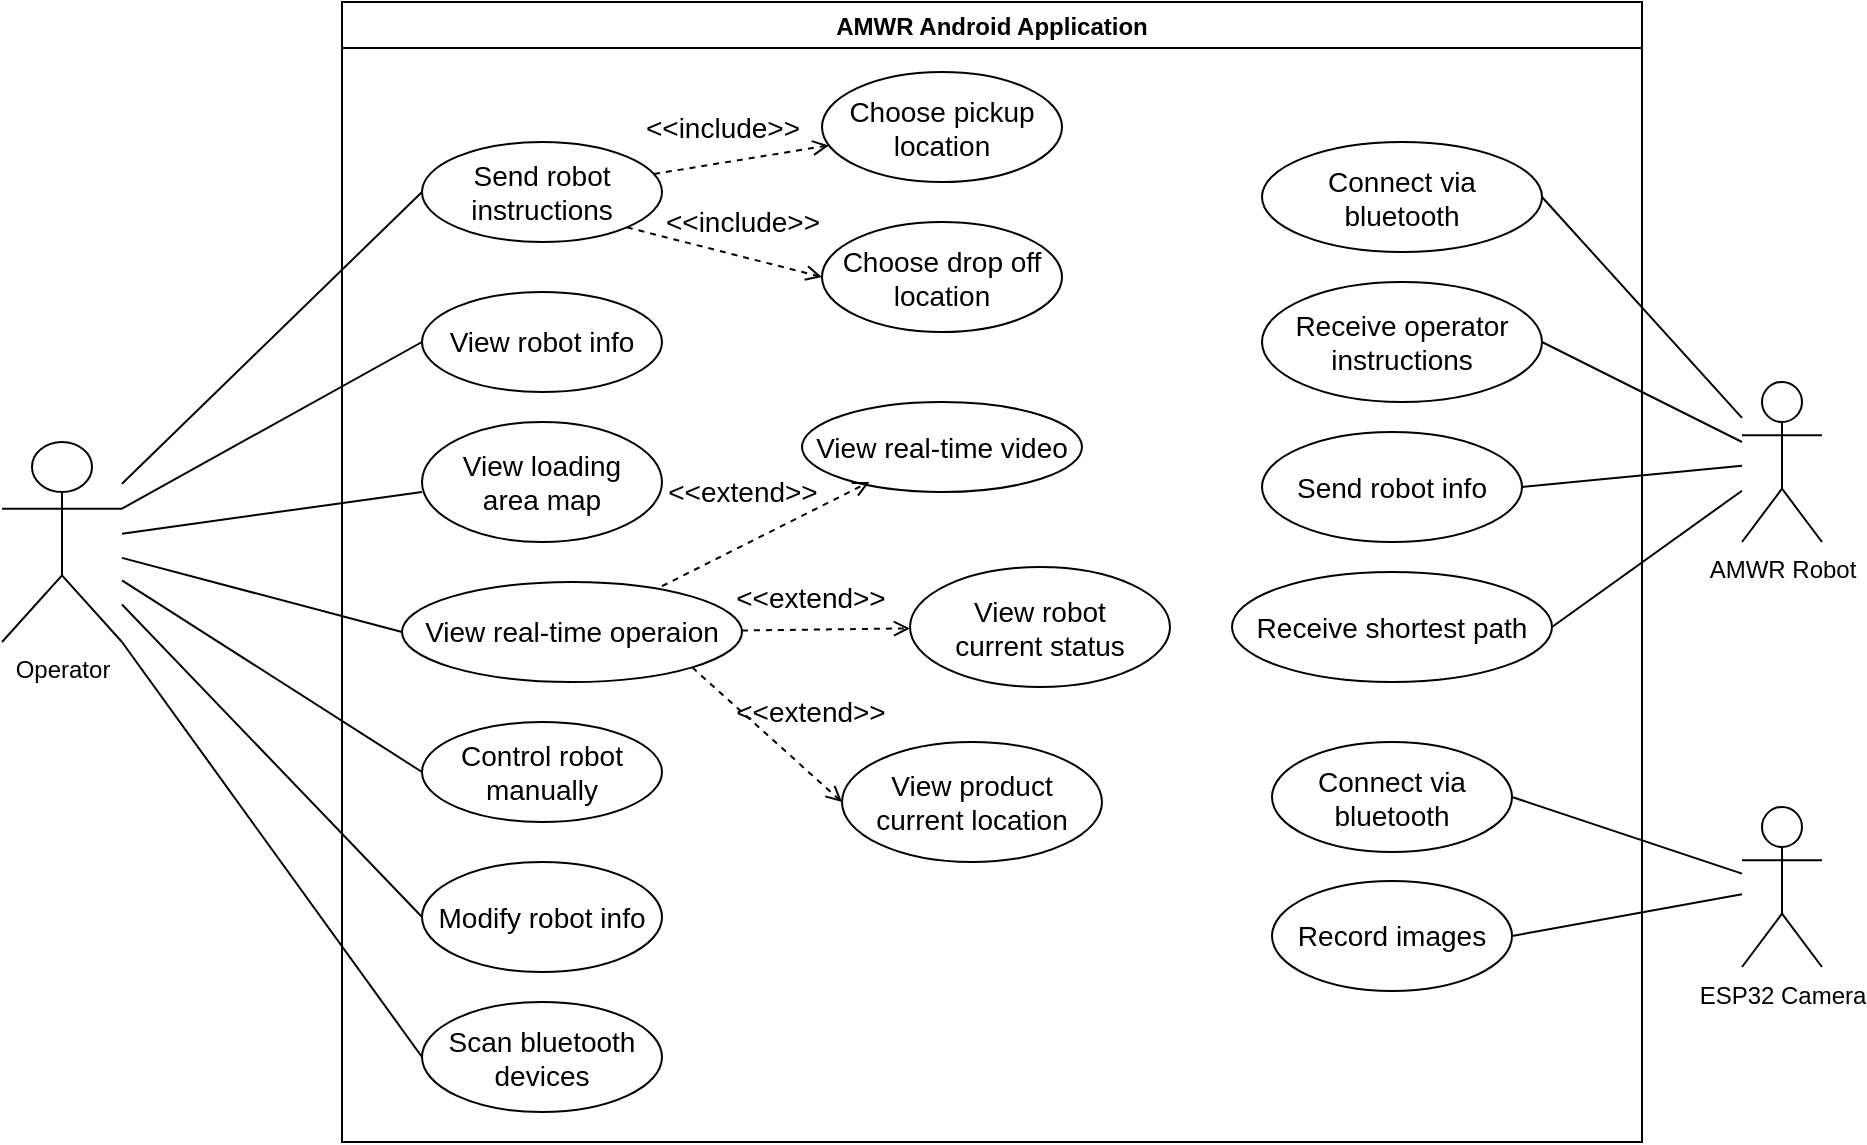 <mxfile version="20.5.0" type="device"><diagram id="EB815c8B12c1-MYvZsWk" name="Page-1"><mxGraphModel dx="1422" dy="780" grid="1" gridSize="10" guides="1" tooltips="1" connect="1" arrows="1" fold="1" page="1" pageScale="1" pageWidth="827" pageHeight="1169" math="0" shadow="0"><root><mxCell id="0"/><mxCell id="1" parent="0"/><mxCell id="RuF6fjCe2-9nWiMjmhgq-1" value="AMWR Android Application" style="swimlane;" parent="1" vertex="1"><mxGeometry x="230" y="40" width="650" height="570" as="geometry"/></mxCell><mxCell id="RuF6fjCe2-9nWiMjmhgq-3" value="&lt;div style=&quot;font-size: 14px;&quot;&gt;&lt;font style=&quot;font-size: 14px;&quot; face=&quot;Helvetica&quot;&gt;Send robot&lt;/font&gt;&lt;/div&gt;&lt;div style=&quot;font-size: 14px;&quot;&gt;&lt;font style=&quot;font-size: 14px;&quot; face=&quot;Helvetica&quot;&gt;instructions&lt;br&gt;&lt;/font&gt;&lt;/div&gt;" style="ellipse;whiteSpace=wrap;html=1;verticalAlign=middle;labelPosition=center;verticalLabelPosition=middle;align=center;" parent="RuF6fjCe2-9nWiMjmhgq-1" vertex="1"><mxGeometry x="40" y="70" width="120" height="50" as="geometry"/></mxCell><mxCell id="RuF6fjCe2-9nWiMjmhgq-6" value="&lt;font style=&quot;font-size: 14px;&quot; face=&quot;Helvetica&quot;&gt;View robot info&lt;/font&gt;" style="ellipse;whiteSpace=wrap;html=1;verticalAlign=middle;labelPosition=center;verticalLabelPosition=middle;align=center;" parent="RuF6fjCe2-9nWiMjmhgq-1" vertex="1"><mxGeometry x="40" y="145" width="120" height="50" as="geometry"/></mxCell><mxCell id="RuF6fjCe2-9nWiMjmhgq-7" value="&lt;div style=&quot;font-size: 14px;&quot;&gt;&lt;font style=&quot;font-size: 14px;&quot; face=&quot;Helvetica&quot;&gt;View loading&lt;/font&gt;&lt;/div&gt;&lt;div style=&quot;font-size: 14px;&quot;&gt;&lt;font style=&quot;font-size: 14px;&quot; face=&quot;Helvetica&quot;&gt;area map&lt;br&gt;&lt;/font&gt;&lt;/div&gt;" style="ellipse;whiteSpace=wrap;html=1;verticalAlign=middle;labelPosition=center;verticalLabelPosition=middle;align=center;" parent="RuF6fjCe2-9nWiMjmhgq-1" vertex="1"><mxGeometry x="40" y="210" width="120" height="60" as="geometry"/></mxCell><mxCell id="bZpyHxBjiddmDk5d_joQ-21" style="edgeStyle=none;rounded=0;orthogonalLoop=1;jettySize=auto;html=1;exitX=1;exitY=1;exitDx=0;exitDy=0;entryX=0;entryY=0.5;entryDx=0;entryDy=0;dashed=1;fontSize=14;endArrow=open;endFill=0;" parent="RuF6fjCe2-9nWiMjmhgq-1" source="RuF6fjCe2-9nWiMjmhgq-8" target="bZpyHxBjiddmDk5d_joQ-19" edge="1"><mxGeometry relative="1" as="geometry"/></mxCell><mxCell id="RuF6fjCe2-9nWiMjmhgq-8" value="&lt;font style=&quot;font-size: 14px;&quot;&gt;View real-time operaion&lt;br&gt;&lt;/font&gt;" style="ellipse;whiteSpace=wrap;html=1;verticalAlign=middle;labelPosition=center;verticalLabelPosition=middle;align=center;" parent="RuF6fjCe2-9nWiMjmhgq-1" vertex="1"><mxGeometry x="30" y="290" width="170" height="50" as="geometry"/></mxCell><mxCell id="RuF6fjCe2-9nWiMjmhgq-9" value="&lt;div style=&quot;font-size: 14px;&quot;&gt;&lt;font style=&quot;font-size: 14px;&quot; face=&quot;Helvetica&quot;&gt;Control robot&lt;/font&gt;&lt;/div&gt;&lt;div style=&quot;font-size: 14px;&quot;&gt;&lt;font style=&quot;font-size: 14px;&quot; face=&quot;Helvetica&quot;&gt;manually&lt;br&gt;&lt;/font&gt;&lt;/div&gt;" style="ellipse;whiteSpace=wrap;html=1;verticalAlign=middle;labelPosition=center;verticalLabelPosition=middle;align=center;" parent="RuF6fjCe2-9nWiMjmhgq-1" vertex="1"><mxGeometry x="40" y="360" width="120" height="50" as="geometry"/></mxCell><mxCell id="F_Pi1a8yz5Pf2EPTF8So-2" value="&lt;div style=&quot;font-size: 14px;&quot;&gt;&lt;font style=&quot;font-size: 14px;&quot; face=&quot;Helvetica&quot;&gt;Connect via&lt;/font&gt;&lt;/div&gt;&lt;div style=&quot;font-size: 14px;&quot;&gt;&lt;font style=&quot;font-size: 14px;&quot; face=&quot;Helvetica&quot;&gt;bluetooth&lt;br&gt;&lt;/font&gt;&lt;/div&gt;" style="ellipse;whiteSpace=wrap;html=1;" parent="RuF6fjCe2-9nWiMjmhgq-1" vertex="1"><mxGeometry x="460" y="70" width="140" height="55" as="geometry"/></mxCell><mxCell id="F_Pi1a8yz5Pf2EPTF8So-3" value="&lt;div style=&quot;font-size: 14px;&quot;&gt;&lt;font style=&quot;font-size: 14px;&quot; face=&quot;Helvetica&quot;&gt;Receive operator&lt;/font&gt;&lt;/div&gt;&lt;div style=&quot;font-size: 14px;&quot;&gt;&lt;font style=&quot;font-size: 14px;&quot; face=&quot;Helvetica&quot;&gt;instructions&lt;br&gt;&lt;/font&gt;&lt;/div&gt;" style="ellipse;whiteSpace=wrap;html=1;" parent="RuF6fjCe2-9nWiMjmhgq-1" vertex="1"><mxGeometry x="460" y="140" width="140" height="60" as="geometry"/></mxCell><mxCell id="F_Pi1a8yz5Pf2EPTF8So-4" value="&lt;div style=&quot;font-size: 14px;&quot;&gt;&lt;font style=&quot;font-size: 14px;&quot; face=&quot;Helvetica&quot;&gt;Send robot info&lt;br&gt;&lt;/font&gt;&lt;/div&gt;" style="ellipse;whiteSpace=wrap;html=1;" parent="RuF6fjCe2-9nWiMjmhgq-1" vertex="1"><mxGeometry x="460" y="215" width="130" height="55" as="geometry"/></mxCell><mxCell id="F_Pi1a8yz5Pf2EPTF8So-5" value="&lt;font style=&quot;font-size: 14px;&quot; face=&quot;Helvetica&quot;&gt;Receive shortest path&lt;br&gt;&lt;/font&gt;" style="ellipse;whiteSpace=wrap;html=1;" parent="RuF6fjCe2-9nWiMjmhgq-1" vertex="1"><mxGeometry x="445" y="285" width="160" height="55" as="geometry"/></mxCell><mxCell id="F_Pi1a8yz5Pf2EPTF8So-6" value="&lt;font style=&quot;font-size: 14px;&quot;&gt;Modify robot info&lt;br&gt;&lt;/font&gt;" style="ellipse;whiteSpace=wrap;html=1;" parent="RuF6fjCe2-9nWiMjmhgq-1" vertex="1"><mxGeometry x="40" y="430" width="120" height="55" as="geometry"/></mxCell><mxCell id="F_Pi1a8yz5Pf2EPTF8So-13" value="&lt;div style=&quot;font-size: 14px;&quot;&gt;&lt;font style=&quot;font-size: 14px;&quot;&gt;Connect via&lt;/font&gt;&lt;/div&gt;&lt;div style=&quot;font-size: 14px;&quot;&gt;&lt;font style=&quot;font-size: 14px;&quot;&gt;bluetooth&lt;br&gt;&lt;/font&gt;&lt;/div&gt;" style="ellipse;whiteSpace=wrap;html=1;" parent="RuF6fjCe2-9nWiMjmhgq-1" vertex="1"><mxGeometry x="465" y="370" width="120" height="55" as="geometry"/></mxCell><mxCell id="F_Pi1a8yz5Pf2EPTF8So-14" value="&lt;font style=&quot;font-size: 14px;&quot;&gt;Record images&lt;br&gt;&lt;/font&gt;" style="ellipse;whiteSpace=wrap;html=1;" parent="RuF6fjCe2-9nWiMjmhgq-1" vertex="1"><mxGeometry x="465" y="439.5" width="120" height="55" as="geometry"/></mxCell><mxCell id="bZpyHxBjiddmDk5d_joQ-11" value="&lt;div&gt;&lt;font style=&quot;font-size: 14px;&quot;&gt;View real-time video&lt;/font&gt;&lt;/div&gt;" style="ellipse;whiteSpace=wrap;html=1;" parent="RuF6fjCe2-9nWiMjmhgq-1" vertex="1"><mxGeometry x="230" y="200" width="140" height="45" as="geometry"/></mxCell><mxCell id="bZpyHxBjiddmDk5d_joQ-12" value="" style="edgeStyle=none;rounded=0;orthogonalLoop=1;jettySize=auto;html=1;dashed=1;fontSize=14;endArrow=open;endFill=0;" parent="RuF6fjCe2-9nWiMjmhgq-1" edge="1"><mxGeometry relative="1" as="geometry"><mxPoint x="159.995" y="292.09" as="sourcePoint"/><mxPoint x="263.682" y="239.996" as="targetPoint"/></mxGeometry></mxCell><mxCell id="bZpyHxBjiddmDk5d_joQ-14" value="&lt;div&gt;&lt;font style=&quot;font-size: 14px;&quot;&gt;View robot &lt;br&gt;&lt;/font&gt;&lt;/div&gt;&lt;div&gt;&lt;font style=&quot;font-size: 14px;&quot;&gt;current status&lt;/font&gt;&lt;/div&gt;" style="ellipse;whiteSpace=wrap;html=1;" parent="RuF6fjCe2-9nWiMjmhgq-1" vertex="1"><mxGeometry x="284" y="282.5" width="130" height="60" as="geometry"/></mxCell><mxCell id="bZpyHxBjiddmDk5d_joQ-15" value="" style="edgeStyle=none;rounded=0;orthogonalLoop=1;jettySize=auto;html=1;dashed=1;fontSize=14;endArrow=open;endFill=0;" parent="RuF6fjCe2-9nWiMjmhgq-1" source="RuF6fjCe2-9nWiMjmhgq-8" target="bZpyHxBjiddmDk5d_joQ-14" edge="1"><mxGeometry relative="1" as="geometry"/></mxCell><mxCell id="bZpyHxBjiddmDk5d_joQ-17" value="&amp;lt;&amp;lt;extend&amp;gt;&amp;gt;" style="text;html=1;align=center;verticalAlign=middle;resizable=0;points=[];autosize=1;strokeColor=none;fillColor=none;fontSize=14;" parent="RuF6fjCe2-9nWiMjmhgq-1" vertex="1"><mxGeometry x="184" y="282.5" width="100" height="30" as="geometry"/></mxCell><mxCell id="bZpyHxBjiddmDk5d_joQ-16" value="&amp;lt;&amp;lt;extend&amp;gt;&amp;gt;" style="text;html=1;align=center;verticalAlign=middle;resizable=0;points=[];autosize=1;strokeColor=none;fillColor=none;fontSize=14;rotation=0;" parent="RuF6fjCe2-9nWiMjmhgq-1" vertex="1"><mxGeometry x="150" y="230" width="100" height="30" as="geometry"/></mxCell><mxCell id="bZpyHxBjiddmDk5d_joQ-19" value="&lt;div style=&quot;font-size: 14px;&quot;&gt;&lt;font style=&quot;font-size: 14px;&quot;&gt;View product&lt;/font&gt;&lt;/div&gt;&lt;div style=&quot;font-size: 14px;&quot;&gt;&lt;font style=&quot;font-size: 14px;&quot;&gt;current location&lt;br&gt;&lt;/font&gt;&lt;/div&gt;" style="ellipse;whiteSpace=wrap;html=1;" parent="RuF6fjCe2-9nWiMjmhgq-1" vertex="1"><mxGeometry x="250" y="370" width="130" height="60" as="geometry"/></mxCell><mxCell id="bZpyHxBjiddmDk5d_joQ-20" style="edgeStyle=none;rounded=0;orthogonalLoop=1;jettySize=auto;html=1;entryX=0.5;entryY=0;entryDx=0;entryDy=0;dashed=1;fontSize=14;" parent="RuF6fjCe2-9nWiMjmhgq-1" source="bZpyHxBjiddmDk5d_joQ-14" target="bZpyHxBjiddmDk5d_joQ-14" edge="1"><mxGeometry relative="1" as="geometry"/></mxCell><mxCell id="bZpyHxBjiddmDk5d_joQ-22" value="&amp;lt;&amp;lt;extend&amp;gt;&amp;gt;" style="text;html=1;align=center;verticalAlign=middle;resizable=0;points=[];autosize=1;strokeColor=none;fillColor=none;fontSize=14;rotation=0;" parent="RuF6fjCe2-9nWiMjmhgq-1" vertex="1"><mxGeometry x="184" y="340" width="100" height="30" as="geometry"/></mxCell><mxCell id="bZpyHxBjiddmDk5d_joQ-23" value="&lt;div style=&quot;font-size: 14px;&quot;&gt;&lt;font style=&quot;font-size: 14px;&quot;&gt;Choose pickup&lt;/font&gt;&lt;/div&gt;&lt;div style=&quot;font-size: 14px;&quot;&gt;&lt;font style=&quot;font-size: 14px;&quot;&gt;location&lt;br&gt;&lt;/font&gt;&lt;/div&gt;" style="ellipse;whiteSpace=wrap;html=1;" parent="RuF6fjCe2-9nWiMjmhgq-1" vertex="1"><mxGeometry x="240" y="35" width="120" height="55" as="geometry"/></mxCell><mxCell id="bZpyHxBjiddmDk5d_joQ-24" value="" style="edgeStyle=none;rounded=0;orthogonalLoop=1;jettySize=auto;html=1;dashed=1;fontSize=14;endArrow=open;endFill=0;" parent="RuF6fjCe2-9nWiMjmhgq-1" source="RuF6fjCe2-9nWiMjmhgq-3" target="bZpyHxBjiddmDk5d_joQ-23" edge="1"><mxGeometry relative="1" as="geometry"/></mxCell><mxCell id="bZpyHxBjiddmDk5d_joQ-25" value="&amp;lt;&amp;lt;include&amp;gt;&amp;gt;" style="text;html=1;align=center;verticalAlign=middle;resizable=0;points=[];autosize=1;strokeColor=none;fillColor=none;fontSize=14;rotation=0;" parent="RuF6fjCe2-9nWiMjmhgq-1" vertex="1"><mxGeometry x="140" y="47.5" width="100" height="30" as="geometry"/></mxCell><mxCell id="bZpyHxBjiddmDk5d_joQ-26" value="&lt;div style=&quot;font-size: 14px;&quot;&gt;&lt;font style=&quot;font-size: 14px;&quot;&gt;Choose drop off&lt;/font&gt;&lt;/div&gt;&lt;div style=&quot;font-size: 14px;&quot;&gt;&lt;font style=&quot;font-size: 14px;&quot;&gt;location&lt;br&gt;&lt;/font&gt;&lt;/div&gt;" style="ellipse;whiteSpace=wrap;html=1;" parent="RuF6fjCe2-9nWiMjmhgq-1" vertex="1"><mxGeometry x="240" y="110" width="120" height="55" as="geometry"/></mxCell><mxCell id="bZpyHxBjiddmDk5d_joQ-27" value="" style="edgeStyle=none;rounded=0;orthogonalLoop=1;jettySize=auto;html=1;dashed=1;fontSize=14;exitX=1;exitY=1;exitDx=0;exitDy=0;entryX=0;entryY=0.5;entryDx=0;entryDy=0;endArrow=open;endFill=0;" parent="RuF6fjCe2-9nWiMjmhgq-1" source="RuF6fjCe2-9nWiMjmhgq-3" target="bZpyHxBjiddmDk5d_joQ-26" edge="1"><mxGeometry relative="1" as="geometry"><mxPoint x="164.294" y="124.997" as="sourcePoint"/><mxPoint x="251.672" y="110.564" as="targetPoint"/></mxGeometry></mxCell><mxCell id="bZpyHxBjiddmDk5d_joQ-28" value="&amp;lt;&amp;lt;include&amp;gt;&amp;gt;" style="text;html=1;align=center;verticalAlign=middle;resizable=0;points=[];autosize=1;strokeColor=none;fillColor=none;fontSize=14;rotation=0;" parent="RuF6fjCe2-9nWiMjmhgq-1" vertex="1"><mxGeometry x="150" y="95" width="100" height="30" as="geometry"/></mxCell><mxCell id="TZKyZrsVvIb4WiUhAyRk-1" value="&lt;font style=&quot;font-size: 14px;&quot;&gt;Scan bluetooth devices&lt;br&gt;&lt;/font&gt;" style="ellipse;whiteSpace=wrap;html=1;" parent="RuF6fjCe2-9nWiMjmhgq-1" vertex="1"><mxGeometry x="40" y="500" width="120" height="55" as="geometry"/></mxCell><mxCell id="bZpyHxBjiddmDk5d_joQ-1" style="rounded=0;orthogonalLoop=1;jettySize=auto;html=1;entryX=0;entryY=0.5;entryDx=0;entryDy=0;endArrow=none;endFill=0;" parent="1" source="RuF6fjCe2-9nWiMjmhgq-2" target="F_Pi1a8yz5Pf2EPTF8So-6" edge="1"><mxGeometry relative="1" as="geometry"><mxPoint x="120" y="350" as="sourcePoint"/></mxGeometry></mxCell><mxCell id="TZKyZrsVvIb4WiUhAyRk-2" style="rounded=0;orthogonalLoop=1;jettySize=auto;html=1;entryX=0;entryY=0.5;entryDx=0;entryDy=0;fontSize=14;endArrow=none;endFill=0;exitX=1;exitY=1;exitDx=0;exitDy=0;exitPerimeter=0;" parent="1" source="RuF6fjCe2-9nWiMjmhgq-2" target="TZKyZrsVvIb4WiUhAyRk-1" edge="1"><mxGeometry relative="1" as="geometry"><mxPoint x="130" y="410" as="sourcePoint"/></mxGeometry></mxCell><mxCell id="RuF6fjCe2-9nWiMjmhgq-2" value="Operator" style="shape=umlActor;verticalLabelPosition=bottom;verticalAlign=top;html=1;outlineConnect=0;" parent="1" vertex="1"><mxGeometry x="60" y="260" width="60" height="100" as="geometry"/></mxCell><mxCell id="RuF6fjCe2-9nWiMjmhgq-5" value="" style="endArrow=none;html=1;rounded=0;entryX=0;entryY=0.5;entryDx=0;entryDy=0;endFill=0;" parent="1" source="RuF6fjCe2-9nWiMjmhgq-2" target="RuF6fjCe2-9nWiMjmhgq-3" edge="1"><mxGeometry width="50" height="50" relative="1" as="geometry"><mxPoint x="120" y="300" as="sourcePoint"/><mxPoint x="170" y="260" as="targetPoint"/></mxGeometry></mxCell><mxCell id="RuF6fjCe2-9nWiMjmhgq-12" value="" style="endArrow=none;html=1;rounded=0;entryX=0;entryY=0.5;entryDx=0;entryDy=0;endFill=0;" parent="1" source="RuF6fjCe2-9nWiMjmhgq-2" target="RuF6fjCe2-9nWiMjmhgq-9" edge="1"><mxGeometry width="50" height="50" relative="1" as="geometry"><mxPoint x="120" y="340" as="sourcePoint"/><mxPoint x="490" y="370" as="targetPoint"/></mxGeometry></mxCell><mxCell id="F_Pi1a8yz5Pf2EPTF8So-7" style="rounded=0;orthogonalLoop=1;jettySize=auto;html=1;entryX=1;entryY=0.5;entryDx=0;entryDy=0;fontFamily=Helvetica;fontSize=14;endArrow=none;endFill=0;" parent="1" source="F_Pi1a8yz5Pf2EPTF8So-1" target="F_Pi1a8yz5Pf2EPTF8So-2" edge="1"><mxGeometry relative="1" as="geometry"><mxPoint x="770" y="260" as="sourcePoint"/></mxGeometry></mxCell><mxCell id="F_Pi1a8yz5Pf2EPTF8So-8" style="edgeStyle=none;rounded=0;orthogonalLoop=1;jettySize=auto;html=1;entryX=1;entryY=0.5;entryDx=0;entryDy=0;fontFamily=Helvetica;fontSize=14;endArrow=none;endFill=0;" parent="1" source="F_Pi1a8yz5Pf2EPTF8So-1" target="F_Pi1a8yz5Pf2EPTF8So-3" edge="1"><mxGeometry relative="1" as="geometry"><mxPoint x="770" y="270" as="sourcePoint"/></mxGeometry></mxCell><mxCell id="F_Pi1a8yz5Pf2EPTF8So-9" style="edgeStyle=none;rounded=0;orthogonalLoop=1;jettySize=auto;html=1;entryX=1;entryY=0.5;entryDx=0;entryDy=0;fontFamily=Helvetica;fontSize=14;endArrow=none;endFill=0;" parent="1" source="F_Pi1a8yz5Pf2EPTF8So-1" target="F_Pi1a8yz5Pf2EPTF8So-4" edge="1"><mxGeometry relative="1" as="geometry"/></mxCell><mxCell id="F_Pi1a8yz5Pf2EPTF8So-10" style="edgeStyle=none;rounded=0;orthogonalLoop=1;jettySize=auto;html=1;entryX=1;entryY=0.5;entryDx=0;entryDy=0;fontFamily=Helvetica;fontSize=14;endArrow=none;endFill=0;" parent="1" source="F_Pi1a8yz5Pf2EPTF8So-1" target="F_Pi1a8yz5Pf2EPTF8So-5" edge="1"><mxGeometry relative="1" as="geometry"/></mxCell><mxCell id="F_Pi1a8yz5Pf2EPTF8So-1" value="AMWR Robot" style="shape=umlActor;verticalLabelPosition=bottom;verticalAlign=top;html=1;outlineConnect=0;" parent="1" vertex="1"><mxGeometry x="930" y="230" width="40" height="80" as="geometry"/></mxCell><mxCell id="F_Pi1a8yz5Pf2EPTF8So-16" style="edgeStyle=none;rounded=0;orthogonalLoop=1;jettySize=auto;html=1;entryX=1;entryY=0.5;entryDx=0;entryDy=0;fontFamily=Helvetica;fontSize=14;endArrow=none;endFill=0;" parent="1" source="F_Pi1a8yz5Pf2EPTF8So-12" target="F_Pi1a8yz5Pf2EPTF8So-13" edge="1"><mxGeometry relative="1" as="geometry"><mxPoint x="985" y="462.5" as="sourcePoint"/></mxGeometry></mxCell><mxCell id="F_Pi1a8yz5Pf2EPTF8So-17" style="edgeStyle=none;rounded=0;orthogonalLoop=1;jettySize=auto;html=1;entryX=1;entryY=0.5;entryDx=0;entryDy=0;fontFamily=Helvetica;fontSize=14;endArrow=none;endFill=0;" parent="1" source="F_Pi1a8yz5Pf2EPTF8So-12" target="F_Pi1a8yz5Pf2EPTF8So-14" edge="1"><mxGeometry relative="1" as="geometry"><mxPoint x="985" y="482.5" as="sourcePoint"/></mxGeometry></mxCell><mxCell id="F_Pi1a8yz5Pf2EPTF8So-12" value="ESP32 Camera" style="shape=umlActor;verticalLabelPosition=bottom;verticalAlign=top;html=1;outlineConnect=0;" parent="1" vertex="1"><mxGeometry x="930" y="442.5" width="40" height="80" as="geometry"/></mxCell><mxCell id="bZpyHxBjiddmDk5d_joQ-30" value="" style="endArrow=none;html=1;rounded=0;entryX=0;entryY=0.5;entryDx=0;entryDy=0;endFill=0;" parent="1" source="RuF6fjCe2-9nWiMjmhgq-2" target="RuF6fjCe2-9nWiMjmhgq-6" edge="1"><mxGeometry width="50" height="50" relative="1" as="geometry"><mxPoint x="120" y="315" as="sourcePoint"/><mxPoint x="269.04" y="223.35" as="targetPoint"/></mxGeometry></mxCell><mxCell id="bZpyHxBjiddmDk5d_joQ-31" value="" style="endArrow=none;html=1;rounded=0;entryX=0;entryY=0.5;entryDx=0;entryDy=0;endFill=0;" parent="1" source="RuF6fjCe2-9nWiMjmhgq-2" edge="1"><mxGeometry width="50" height="50" relative="1" as="geometry"><mxPoint x="120" y="325" as="sourcePoint"/><mxPoint x="270" y="285" as="targetPoint"/></mxGeometry></mxCell><mxCell id="bZpyHxBjiddmDk5d_joQ-32" value="" style="endArrow=none;html=1;rounded=0;entryX=0;entryY=0.5;entryDx=0;entryDy=0;endFill=0;" parent="1" source="RuF6fjCe2-9nWiMjmhgq-2" target="RuF6fjCe2-9nWiMjmhgq-8" edge="1"><mxGeometry width="50" height="50" relative="1" as="geometry"><mxPoint x="120" y="335" as="sourcePoint"/><mxPoint x="260" y="360" as="targetPoint"/></mxGeometry></mxCell></root></mxGraphModel></diagram></mxfile>